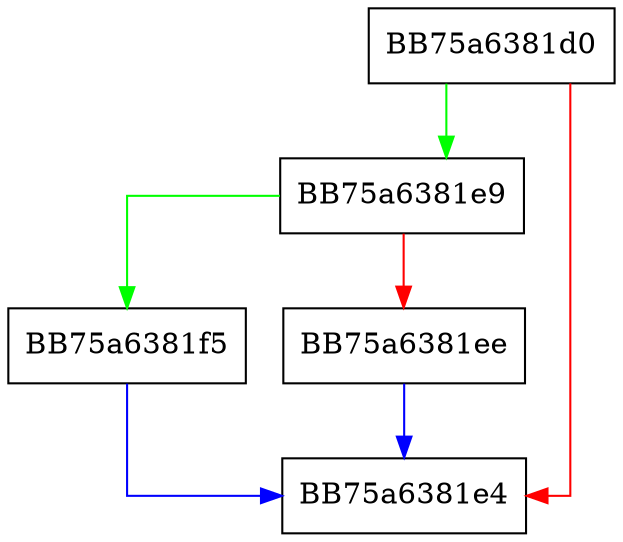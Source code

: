 digraph patt_push {
  node [shape="box"];
  graph [splines=ortho];
  BB75a6381d0 -> BB75a6381e9 [color="green"];
  BB75a6381d0 -> BB75a6381e4 [color="red"];
  BB75a6381e9 -> BB75a6381f5 [color="green"];
  BB75a6381e9 -> BB75a6381ee [color="red"];
  BB75a6381ee -> BB75a6381e4 [color="blue"];
  BB75a6381f5 -> BB75a6381e4 [color="blue"];
}